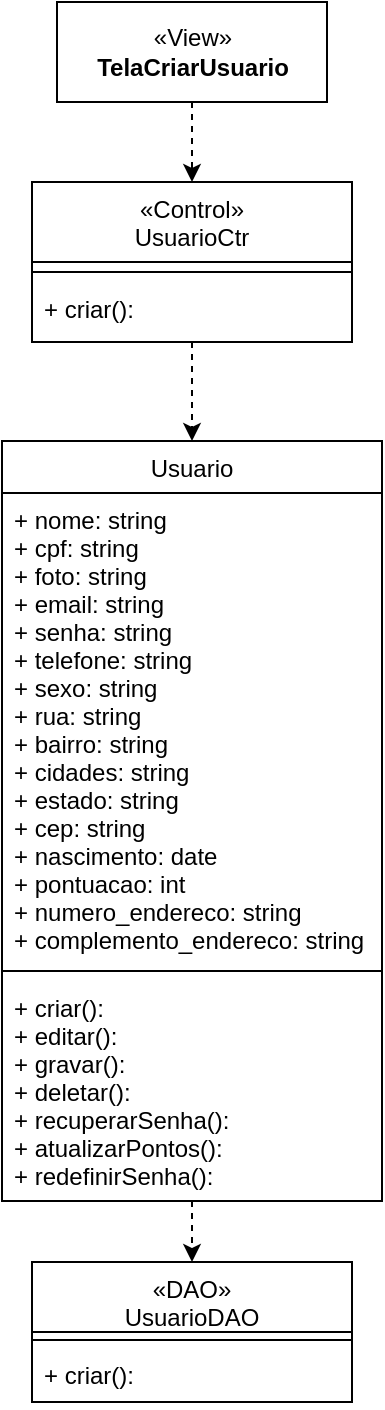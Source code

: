 <mxfile version="24.7.17">
  <diagram name="Página-1" id="MvsAYQojMRBiv5bxymT8">
    <mxGraphModel dx="1500" dy="746" grid="1" gridSize="10" guides="1" tooltips="1" connect="1" arrows="1" fold="1" page="1" pageScale="1" pageWidth="827" pageHeight="1169" math="0" shadow="0">
      <root>
        <mxCell id="0" />
        <mxCell id="1" parent="0" />
        <mxCell id="xYf5gPwXiNHyUlbMPZQJ-15" style="edgeStyle=orthogonalEdgeStyle;rounded=0;orthogonalLoop=1;jettySize=auto;html=1;exitX=0.5;exitY=1;exitDx=0;exitDy=0;entryX=0.5;entryY=0;entryDx=0;entryDy=0;dashed=1;" parent="1" source="xYf5gPwXiNHyUlbMPZQJ-16" target="xYf5gPwXiNHyUlbMPZQJ-20" edge="1">
          <mxGeometry relative="1" as="geometry" />
        </mxCell>
        <mxCell id="xYf5gPwXiNHyUlbMPZQJ-16" value="Usuario" style="swimlane;fontStyle=0;align=center;verticalAlign=top;childLayout=stackLayout;horizontal=1;startSize=26;horizontalStack=0;resizeParent=1;resizeLast=0;collapsible=1;marginBottom=0;rounded=0;shadow=0;strokeWidth=1;" parent="1" vertex="1">
          <mxGeometry x="280" y="269.5" width="190" height="380" as="geometry">
            <mxRectangle x="340" y="380" width="170" height="26" as="alternateBounds" />
          </mxGeometry>
        </mxCell>
        <mxCell id="xYf5gPwXiNHyUlbMPZQJ-17" value="+ nome: string&#xa;+ cpf: string&#xa;+ foto: string&#xa;+ email: string&#xa;+ senha: string&#xa;+ telefone: string&#xa;+ sexo: string&#xa;+ rua: string&#xa;+ bairro: string&#xa;+ cidades: string&#xa;+ estado: string&#xa;+ cep: string&#xa;+ nascimento: date&#xa;+ pontuacao: int&#xa;+ numero_endereco: string&#xa;+ complemento_endereco: string" style="text;align=left;verticalAlign=top;spacingLeft=4;spacingRight=4;overflow=hidden;rotatable=0;points=[[0,0.5],[1,0.5]];portConstraint=eastwest;" parent="xYf5gPwXiNHyUlbMPZQJ-16" vertex="1">
          <mxGeometry y="26" width="190" height="234" as="geometry" />
        </mxCell>
        <mxCell id="xYf5gPwXiNHyUlbMPZQJ-18" value="" style="line;html=1;strokeWidth=1;align=left;verticalAlign=middle;spacingTop=-1;spacingLeft=3;spacingRight=3;rotatable=0;labelPosition=right;points=[];portConstraint=eastwest;" parent="xYf5gPwXiNHyUlbMPZQJ-16" vertex="1">
          <mxGeometry y="260" width="190" height="10" as="geometry" />
        </mxCell>
        <mxCell id="xYf5gPwXiNHyUlbMPZQJ-19" value="+ criar():&#xa;+ editar(): &#xa;+ gravar():&#xa;+ deletar(): &#xa;+ recuperarSenha():&#xa;+ atualizarPontos():&#xa;+ redefinirSenha():" style="text;align=left;verticalAlign=top;spacingLeft=4;spacingRight=4;overflow=hidden;rotatable=0;points=[[0,0.5],[1,0.5]];portConstraint=eastwest;" parent="xYf5gPwXiNHyUlbMPZQJ-16" vertex="1">
          <mxGeometry y="270" width="190" height="110" as="geometry" />
        </mxCell>
        <mxCell id="xYf5gPwXiNHyUlbMPZQJ-20" value="«DAO»&#xa;UsuarioDAO&#xa;" style="swimlane;fontStyle=0;align=center;verticalAlign=top;childLayout=stackLayout;horizontal=1;startSize=35;horizontalStack=0;resizeParent=1;resizeLast=0;collapsible=1;marginBottom=0;rounded=0;shadow=0;strokeWidth=1;" parent="1" vertex="1">
          <mxGeometry x="295" y="680" width="160" height="70" as="geometry">
            <mxRectangle x="340" y="380" width="170" height="26" as="alternateBounds" />
          </mxGeometry>
        </mxCell>
        <mxCell id="xYf5gPwXiNHyUlbMPZQJ-21" value="" style="line;html=1;strokeWidth=1;align=left;verticalAlign=middle;spacingTop=-1;spacingLeft=3;spacingRight=3;rotatable=0;labelPosition=right;points=[];portConstraint=eastwest;" parent="xYf5gPwXiNHyUlbMPZQJ-20" vertex="1">
          <mxGeometry y="35" width="160" height="8" as="geometry" />
        </mxCell>
        <mxCell id="xYf5gPwXiNHyUlbMPZQJ-22" value="+ criar():" style="text;align=left;verticalAlign=top;spacingLeft=4;spacingRight=4;overflow=hidden;rotatable=0;points=[[0,0.5],[1,0.5]];portConstraint=eastwest;" parent="xYf5gPwXiNHyUlbMPZQJ-20" vertex="1">
          <mxGeometry y="43" width="160" height="27" as="geometry" />
        </mxCell>
        <mxCell id="xYf5gPwXiNHyUlbMPZQJ-23" style="edgeStyle=orthogonalEdgeStyle;rounded=0;orthogonalLoop=1;jettySize=auto;html=1;entryX=0.5;entryY=0;entryDx=0;entryDy=0;dashed=1;" parent="1" source="xYf5gPwXiNHyUlbMPZQJ-24" target="xYf5gPwXiNHyUlbMPZQJ-26" edge="1">
          <mxGeometry relative="1" as="geometry">
            <mxPoint x="430" y="115" as="targetPoint" />
          </mxGeometry>
        </mxCell>
        <mxCell id="xYf5gPwXiNHyUlbMPZQJ-24" value="«View»&lt;br&gt;&lt;b&gt;TelaCriarUsuario&lt;br&gt;&lt;/b&gt;" style="html=1;whiteSpace=wrap;" parent="1" vertex="1">
          <mxGeometry x="307.5" y="50" width="135" height="50" as="geometry" />
        </mxCell>
        <mxCell id="xYf5gPwXiNHyUlbMPZQJ-25" style="edgeStyle=orthogonalEdgeStyle;rounded=0;orthogonalLoop=1;jettySize=auto;html=1;exitX=0.5;exitY=1;exitDx=0;exitDy=0;dashed=1;entryX=0.5;entryY=0;entryDx=0;entryDy=0;" parent="1" source="xYf5gPwXiNHyUlbMPZQJ-26" target="xYf5gPwXiNHyUlbMPZQJ-16" edge="1">
          <mxGeometry relative="1" as="geometry">
            <mxPoint x="402.5" y="140" as="sourcePoint" />
            <mxPoint x="360" y="290" as="targetPoint" />
          </mxGeometry>
        </mxCell>
        <mxCell id="xYf5gPwXiNHyUlbMPZQJ-26" value="«Control»&#xa;UsuarioCtr" style="swimlane;fontStyle=0;align=center;verticalAlign=top;childLayout=stackLayout;horizontal=1;startSize=40;horizontalStack=0;resizeParent=1;resizeLast=0;collapsible=1;marginBottom=0;rounded=0;shadow=0;strokeWidth=1;" parent="1" vertex="1">
          <mxGeometry x="295" y="140" width="160" height="80" as="geometry">
            <mxRectangle x="340" y="380" width="170" height="26" as="alternateBounds" />
          </mxGeometry>
        </mxCell>
        <mxCell id="xYf5gPwXiNHyUlbMPZQJ-27" value="" style="line;html=1;strokeWidth=1;align=left;verticalAlign=middle;spacingTop=-1;spacingLeft=3;spacingRight=3;rotatable=0;labelPosition=right;points=[];portConstraint=eastwest;" parent="xYf5gPwXiNHyUlbMPZQJ-26" vertex="1">
          <mxGeometry y="40" width="160" height="10" as="geometry" />
        </mxCell>
        <mxCell id="xYf5gPwXiNHyUlbMPZQJ-28" value="+ criar():&#xa;" style="text;align=left;verticalAlign=top;spacingLeft=4;spacingRight=4;overflow=hidden;rotatable=0;points=[[0,0.5],[1,0.5]];portConstraint=eastwest;" parent="xYf5gPwXiNHyUlbMPZQJ-26" vertex="1">
          <mxGeometry y="50" width="160" height="30" as="geometry" />
        </mxCell>
      </root>
    </mxGraphModel>
  </diagram>
</mxfile>
